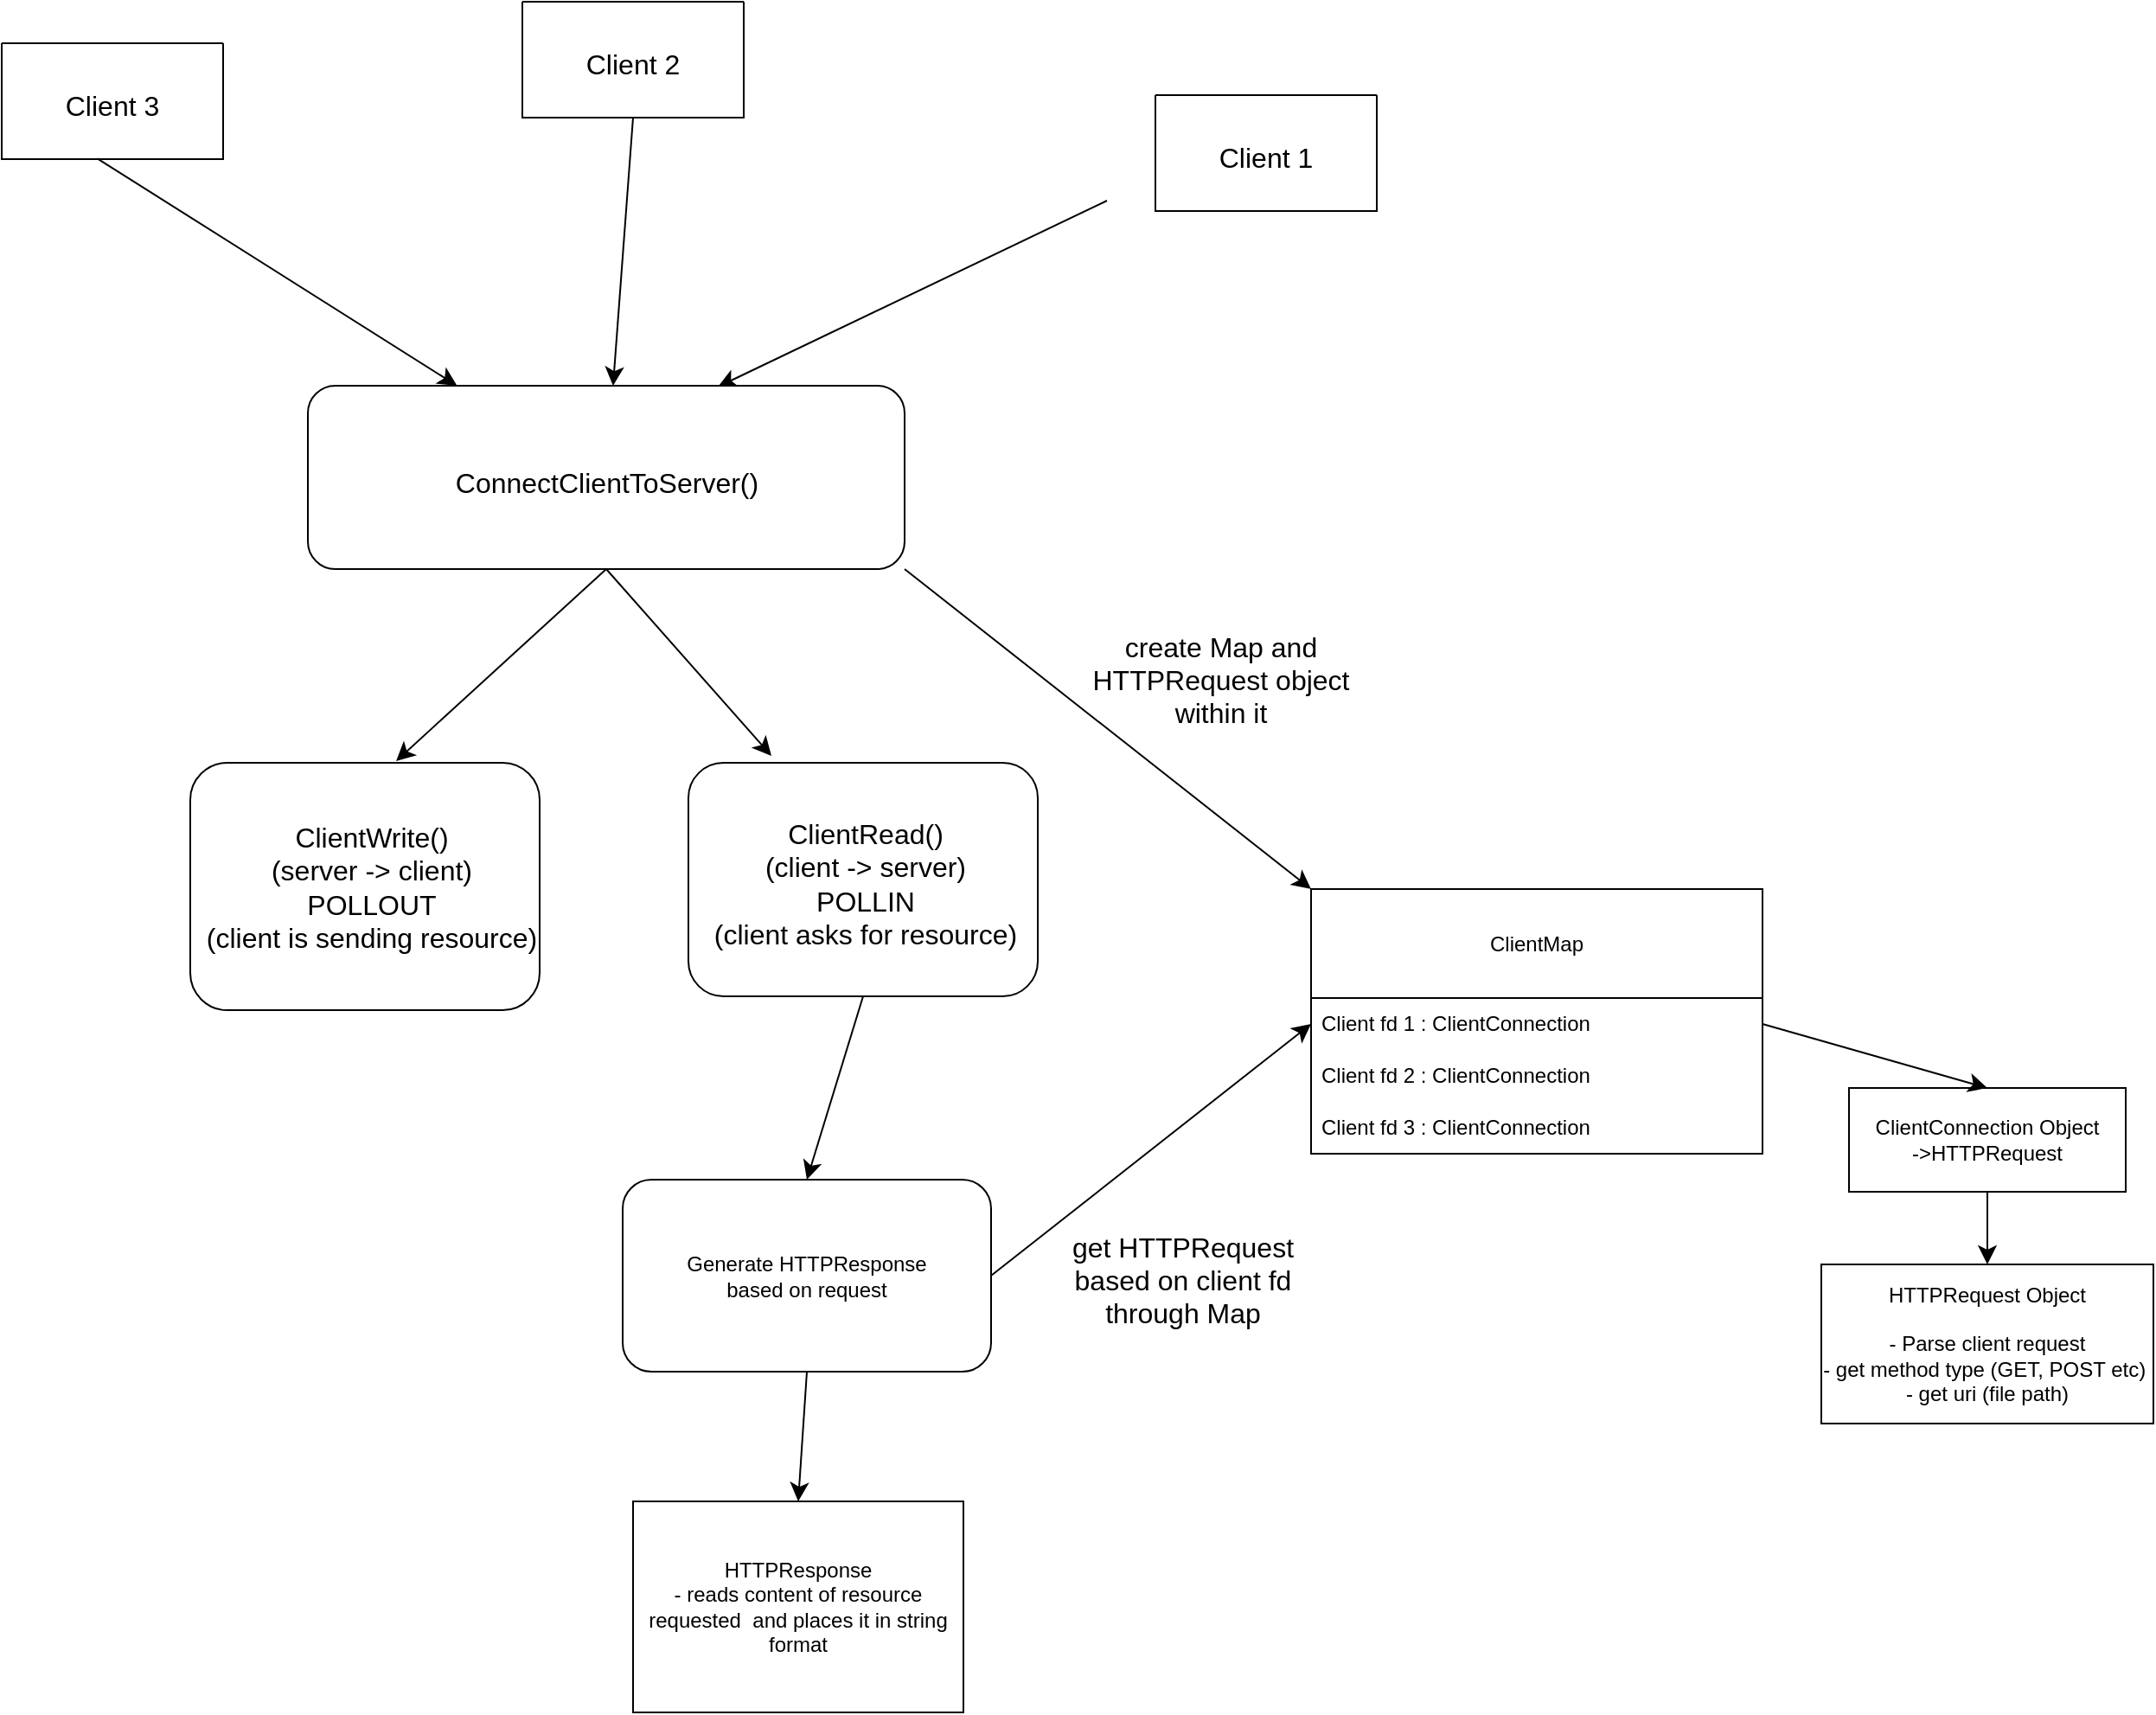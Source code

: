 <mxfile version="24.8.0">
  <diagram name="Page-1" id="yRCfAIZUlssIz7Rxb8wV">
    <mxGraphModel dx="1627" dy="2111" grid="0" gridSize="10" guides="1" tooltips="1" connect="1" arrows="1" fold="1" page="0" pageScale="1" pageWidth="850" pageHeight="1100" math="0" shadow="0">
      <root>
        <mxCell id="0" />
        <mxCell id="1" parent="0" />
        <mxCell id="jOOkHBfYNlfagVysiwZ6-3" value="" style="swimlane;startSize=0;" vertex="1" parent="1">
          <mxGeometry x="496" y="-226" width="128" height="67" as="geometry" />
        </mxCell>
        <mxCell id="jOOkHBfYNlfagVysiwZ6-4" value="Client 1" style="text;strokeColor=none;fillColor=none;html=1;align=center;verticalAlign=middle;whiteSpace=wrap;rounded=0;fontSize=16;" vertex="1" parent="jOOkHBfYNlfagVysiwZ6-3">
          <mxGeometry x="34" y="21" width="60" height="30" as="geometry" />
        </mxCell>
        <mxCell id="jOOkHBfYNlfagVysiwZ6-5" value="" style="swimlane;startSize=0;" vertex="1" parent="1">
          <mxGeometry x="130" y="-280" width="128" height="67" as="geometry" />
        </mxCell>
        <mxCell id="jOOkHBfYNlfagVysiwZ6-6" value="Client 2" style="text;strokeColor=none;fillColor=none;html=1;align=center;verticalAlign=middle;whiteSpace=wrap;rounded=0;fontSize=16;" vertex="1" parent="jOOkHBfYNlfagVysiwZ6-5">
          <mxGeometry x="34" y="21" width="60" height="30" as="geometry" />
        </mxCell>
        <mxCell id="jOOkHBfYNlfagVysiwZ6-10" value="ClientMap" style="swimlane;fontStyle=0;childLayout=stackLayout;horizontal=1;startSize=63;horizontalStack=0;resizeParent=1;resizeParentMax=0;resizeLast=0;collapsible=1;marginBottom=0;whiteSpace=wrap;html=1;" vertex="1" parent="1">
          <mxGeometry x="586" y="233" width="261" height="153" as="geometry" />
        </mxCell>
        <mxCell id="jOOkHBfYNlfagVysiwZ6-11" value="Client fd 1 : ClientConnection" style="text;strokeColor=none;fillColor=none;align=left;verticalAlign=middle;spacingLeft=4;spacingRight=4;overflow=hidden;points=[[0,0.5],[1,0.5]];portConstraint=eastwest;rotatable=0;whiteSpace=wrap;html=1;" vertex="1" parent="jOOkHBfYNlfagVysiwZ6-10">
          <mxGeometry y="63" width="261" height="30" as="geometry" />
        </mxCell>
        <mxCell id="jOOkHBfYNlfagVysiwZ6-12" value="Client fd 2 : ClientConnection" style="text;strokeColor=none;fillColor=none;align=left;verticalAlign=middle;spacingLeft=4;spacingRight=4;overflow=hidden;points=[[0,0.5],[1,0.5]];portConstraint=eastwest;rotatable=0;whiteSpace=wrap;html=1;" vertex="1" parent="jOOkHBfYNlfagVysiwZ6-10">
          <mxGeometry y="93" width="261" height="30" as="geometry" />
        </mxCell>
        <mxCell id="jOOkHBfYNlfagVysiwZ6-13" value="Client fd 3 : ClientConnection" style="text;strokeColor=none;fillColor=none;align=left;verticalAlign=middle;spacingLeft=4;spacingRight=4;overflow=hidden;points=[[0,0.5],[1,0.5]];portConstraint=eastwest;rotatable=0;whiteSpace=wrap;html=1;" vertex="1" parent="jOOkHBfYNlfagVysiwZ6-10">
          <mxGeometry y="123" width="261" height="30" as="geometry" />
        </mxCell>
        <mxCell id="jOOkHBfYNlfagVysiwZ6-15" value="" style="endArrow=classic;html=1;rounded=0;fontSize=12;startSize=8;endSize=8;curved=1;exitX=0.5;exitY=1;exitDx=0;exitDy=0;" edge="1" parent="1" source="jOOkHBfYNlfagVysiwZ6-5" target="jOOkHBfYNlfagVysiwZ6-31">
          <mxGeometry width="50" height="50" relative="1" as="geometry">
            <mxPoint x="573" y="132" as="sourcePoint" />
            <mxPoint x="392" y="156" as="targetPoint" />
          </mxGeometry>
        </mxCell>
        <mxCell id="jOOkHBfYNlfagVysiwZ6-16" value="" style="endArrow=classic;html=1;rounded=0;fontSize=12;startSize=8;endSize=8;curved=1;entryX=0.687;entryY=0.006;entryDx=0;entryDy=0;entryPerimeter=0;" edge="1" parent="1" target="jOOkHBfYNlfagVysiwZ6-31">
          <mxGeometry width="50" height="50" relative="1" as="geometry">
            <mxPoint x="468" y="-165" as="sourcePoint" />
            <mxPoint x="240" y="119" as="targetPoint" />
          </mxGeometry>
        </mxCell>
        <mxCell id="jOOkHBfYNlfagVysiwZ6-18" value="" style="endArrow=classic;html=1;rounded=0;fontSize=12;startSize=8;endSize=8;curved=1;entryX=0.25;entryY=0;entryDx=0;entryDy=0;exitX=0.432;exitY=0.995;exitDx=0;exitDy=0;exitPerimeter=0;" edge="1" parent="1" source="jOOkHBfYNlfagVysiwZ6-35" target="jOOkHBfYNlfagVysiwZ6-31">
          <mxGeometry width="50" height="50" relative="1" as="geometry">
            <mxPoint x="588" y="403" as="sourcePoint" />
            <mxPoint x="389" y="388" as="targetPoint" />
          </mxGeometry>
        </mxCell>
        <mxCell id="jOOkHBfYNlfagVysiwZ6-31" value="" style="rounded=1;whiteSpace=wrap;html=1;" vertex="1" parent="1">
          <mxGeometry x="6" y="-58" width="345" height="106" as="geometry" />
        </mxCell>
        <mxCell id="jOOkHBfYNlfagVysiwZ6-35" value="" style="swimlane;startSize=0;" vertex="1" parent="1">
          <mxGeometry x="-171" y="-256" width="128" height="67" as="geometry" />
        </mxCell>
        <mxCell id="jOOkHBfYNlfagVysiwZ6-36" value="Client 3" style="text;strokeColor=none;fillColor=none;html=1;align=center;verticalAlign=middle;whiteSpace=wrap;rounded=0;fontSize=16;" vertex="1" parent="jOOkHBfYNlfagVysiwZ6-35">
          <mxGeometry x="34" y="21" width="60" height="30" as="geometry" />
        </mxCell>
        <mxCell id="jOOkHBfYNlfagVysiwZ6-39" value="ConnectClientToServer()" style="text;html=1;align=center;verticalAlign=middle;whiteSpace=wrap;rounded=0;fontSize=16;" vertex="1" parent="1">
          <mxGeometry x="148.5" y="-17" width="60" height="30" as="geometry" />
        </mxCell>
        <mxCell id="jOOkHBfYNlfagVysiwZ6-40" value="" style="endArrow=classic;html=1;rounded=0;fontSize=12;startSize=8;endSize=8;curved=1;entryX=0;entryY=0;entryDx=0;entryDy=0;exitX=1;exitY=1;exitDx=0;exitDy=0;" edge="1" parent="1" source="jOOkHBfYNlfagVysiwZ6-31" target="jOOkHBfYNlfagVysiwZ6-10">
          <mxGeometry width="50" height="50" relative="1" as="geometry">
            <mxPoint x="387" y="-14" as="sourcePoint" />
            <mxPoint x="437" y="-64" as="targetPoint" />
          </mxGeometry>
        </mxCell>
        <mxCell id="jOOkHBfYNlfagVysiwZ6-41" value="create Map and HTTPRequest object within it" style="text;html=1;align=center;verticalAlign=middle;whiteSpace=wrap;rounded=0;fontSize=16;" vertex="1" parent="1">
          <mxGeometry x="449" y="65" width="170" height="94" as="geometry" />
        </mxCell>
        <mxCell id="jOOkHBfYNlfagVysiwZ6-42" value="" style="endArrow=classic;html=1;rounded=0;fontSize=12;startSize=8;endSize=8;curved=1;exitX=0.5;exitY=1;exitDx=0;exitDy=0;" edge="1" parent="1" source="jOOkHBfYNlfagVysiwZ6-31">
          <mxGeometry width="50" height="50" relative="1" as="geometry">
            <mxPoint x="33" y="162" as="sourcePoint" />
            <mxPoint x="57" y="159" as="targetPoint" />
          </mxGeometry>
        </mxCell>
        <mxCell id="jOOkHBfYNlfagVysiwZ6-43" value="" style="endArrow=classic;html=1;rounded=0;fontSize=12;startSize=8;endSize=8;curved=1;exitX=0.5;exitY=1;exitDx=0;exitDy=0;" edge="1" parent="1" source="jOOkHBfYNlfagVysiwZ6-31">
          <mxGeometry width="50" height="50" relative="1" as="geometry">
            <mxPoint x="216" y="144" as="sourcePoint" />
            <mxPoint x="274" y="156" as="targetPoint" />
          </mxGeometry>
        </mxCell>
        <mxCell id="jOOkHBfYNlfagVysiwZ6-44" value="" style="rounded=1;whiteSpace=wrap;html=1;" vertex="1" parent="1">
          <mxGeometry x="226" y="160" width="202" height="135" as="geometry" />
        </mxCell>
        <mxCell id="jOOkHBfYNlfagVysiwZ6-45" value="ClientRead()&lt;div&gt;(client -&amp;gt; server)&lt;/div&gt;&lt;div&gt;POLLIN&lt;/div&gt;&lt;div&gt;(client asks for resource)&lt;/div&gt;" style="text;html=1;align=center;verticalAlign=middle;whiteSpace=wrap;rounded=0;fontSize=16;" vertex="1" parent="1">
          <mxGeometry x="232" y="197.5" width="193" height="65.5" as="geometry" />
        </mxCell>
        <mxCell id="jOOkHBfYNlfagVysiwZ6-46" value="" style="rounded=1;whiteSpace=wrap;html=1;" vertex="1" parent="1">
          <mxGeometry x="-62" y="160" width="202" height="143" as="geometry" />
        </mxCell>
        <mxCell id="jOOkHBfYNlfagVysiwZ6-47" value="ClientWrite()&lt;div&gt;&lt;div&gt;&lt;span style=&quot;background-color: initial;&quot;&gt;(server -&amp;gt; client)&lt;/span&gt;&lt;/div&gt;&lt;div&gt;&lt;span style=&quot;background-color: initial;&quot;&gt;POLLOUT&lt;/span&gt;&lt;/div&gt;&lt;div&gt;(client is sending resource)&lt;/div&gt;&lt;/div&gt;" style="text;html=1;align=center;verticalAlign=middle;whiteSpace=wrap;rounded=0;fontSize=16;" vertex="1" parent="1">
          <mxGeometry x="-54" y="197.75" width="194" height="67.5" as="geometry" />
        </mxCell>
        <mxCell id="jOOkHBfYNlfagVysiwZ6-48" value="HTTPRequest Object&lt;div&gt;&lt;br&gt;&lt;div&gt;- Parse client request&lt;/div&gt;&lt;div&gt;- get method type (GET, POST etc)&amp;nbsp;&lt;/div&gt;&lt;div&gt;- get uri (file path)&lt;/div&gt;&lt;/div&gt;" style="rounded=0;whiteSpace=wrap;html=1;" vertex="1" parent="1">
          <mxGeometry x="881" y="450" width="192" height="92" as="geometry" />
        </mxCell>
        <mxCell id="jOOkHBfYNlfagVysiwZ6-49" value="ClientConnection Object&lt;div&gt;-&amp;gt;HTTPRequest&lt;/div&gt;" style="rounded=0;whiteSpace=wrap;html=1;" vertex="1" parent="1">
          <mxGeometry x="897" y="348" width="160" height="60" as="geometry" />
        </mxCell>
        <mxCell id="jOOkHBfYNlfagVysiwZ6-50" value="" style="endArrow=classic;html=1;rounded=0;fontSize=12;startSize=8;endSize=8;curved=1;entryX=0.5;entryY=0;entryDx=0;entryDy=0;exitX=1;exitY=0.5;exitDx=0;exitDy=0;" edge="1" parent="1" source="jOOkHBfYNlfagVysiwZ6-11" target="jOOkHBfYNlfagVysiwZ6-49">
          <mxGeometry width="50" height="50" relative="1" as="geometry">
            <mxPoint x="527" y="453" as="sourcePoint" />
            <mxPoint x="577" y="403" as="targetPoint" />
          </mxGeometry>
        </mxCell>
        <mxCell id="jOOkHBfYNlfagVysiwZ6-51" value="" style="endArrow=classic;html=1;rounded=0;fontSize=12;startSize=8;endSize=8;curved=1;entryX=0.5;entryY=0;entryDx=0;entryDy=0;exitX=0.5;exitY=1;exitDx=0;exitDy=0;" edge="1" parent="1" source="jOOkHBfYNlfagVysiwZ6-49" target="jOOkHBfYNlfagVysiwZ6-48">
          <mxGeometry width="50" height="50" relative="1" as="geometry">
            <mxPoint x="870" y="-66" as="sourcePoint" />
            <mxPoint x="1141" y="362" as="targetPoint" />
          </mxGeometry>
        </mxCell>
        <mxCell id="jOOkHBfYNlfagVysiwZ6-52" value="" style="endArrow=classic;html=1;rounded=0;fontSize=12;startSize=8;endSize=8;curved=1;exitX=0.5;exitY=1;exitDx=0;exitDy=0;entryX=0.5;entryY=0;entryDx=0;entryDy=0;" edge="1" parent="1" source="jOOkHBfYNlfagVysiwZ6-44" target="jOOkHBfYNlfagVysiwZ6-53">
          <mxGeometry width="50" height="50" relative="1" as="geometry">
            <mxPoint x="621" y="59" as="sourcePoint" />
            <mxPoint x="323" y="381" as="targetPoint" />
          </mxGeometry>
        </mxCell>
        <mxCell id="jOOkHBfYNlfagVysiwZ6-53" value="Generate HTTPResponse&lt;div&gt;based on request&lt;/div&gt;" style="rounded=1;whiteSpace=wrap;html=1;" vertex="1" parent="1">
          <mxGeometry x="188" y="401" width="213" height="111" as="geometry" />
        </mxCell>
        <mxCell id="jOOkHBfYNlfagVysiwZ6-56" value="" style="endArrow=classic;html=1;rounded=0;fontSize=12;startSize=8;endSize=8;curved=1;exitX=1;exitY=0.5;exitDx=0;exitDy=0;entryX=0;entryY=0.5;entryDx=0;entryDy=0;" edge="1" parent="1" source="jOOkHBfYNlfagVysiwZ6-53" target="jOOkHBfYNlfagVysiwZ6-11">
          <mxGeometry width="50" height="50" relative="1" as="geometry">
            <mxPoint x="491" y="507" as="sourcePoint" />
            <mxPoint x="541" y="457" as="targetPoint" />
          </mxGeometry>
        </mxCell>
        <mxCell id="jOOkHBfYNlfagVysiwZ6-57" value="get HTTPRequest based on client fd through Map" style="text;html=1;align=center;verticalAlign=middle;whiteSpace=wrap;rounded=0;fontSize=16;" vertex="1" parent="1">
          <mxGeometry x="425" y="444" width="174" height="30" as="geometry" />
        </mxCell>
        <mxCell id="jOOkHBfYNlfagVysiwZ6-58" value="HTTPResponse&lt;div&gt;- reads content of resource requested&amp;nbsp; and places it in string format&lt;/div&gt;" style="rounded=0;whiteSpace=wrap;html=1;" vertex="1" parent="1">
          <mxGeometry x="194" y="587" width="191" height="122" as="geometry" />
        </mxCell>
        <mxCell id="jOOkHBfYNlfagVysiwZ6-59" value="" style="endArrow=classic;html=1;rounded=0;fontSize=12;startSize=8;endSize=8;curved=1;exitX=0.5;exitY=1;exitDx=0;exitDy=0;entryX=0.5;entryY=0;entryDx=0;entryDy=0;" edge="1" parent="1" source="jOOkHBfYNlfagVysiwZ6-53" target="jOOkHBfYNlfagVysiwZ6-58">
          <mxGeometry width="50" height="50" relative="1" as="geometry">
            <mxPoint x="302" y="578" as="sourcePoint" />
            <mxPoint x="352" y="528" as="targetPoint" />
          </mxGeometry>
        </mxCell>
      </root>
    </mxGraphModel>
  </diagram>
</mxfile>
